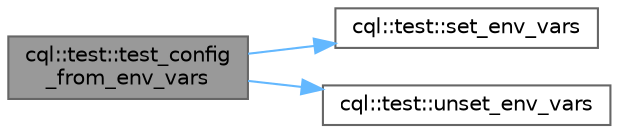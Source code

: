 digraph "cql::test::test_config_from_env_vars"
{
 // INTERACTIVE_SVG=YES
 // LATEX_PDF_SIZE
  bgcolor="transparent";
  edge [fontname=Helvetica,fontsize=10,labelfontname=Helvetica,labelfontsize=10];
  node [fontname=Helvetica,fontsize=10,shape=box,height=0.2,width=0.4];
  rankdir="LR";
  Node1 [id="Node000001",label="cql::test::test_config\l_from_env_vars",height=0.2,width=0.4,color="gray40", fillcolor="grey60", style="filled", fontcolor="black",tooltip="Test loading configuration from environment variables."];
  Node1 -> Node2 [id="edge1_Node000001_Node000002",color="steelblue1",style="solid",tooltip=" "];
  Node2 [id="Node000002",label="cql::test::set_env_vars",height=0.2,width=0.4,color="grey40", fillcolor="white", style="filled",URL="$namespacecql_1_1test.html#a6546a58994b858292ead6dcd2336cc63",tooltip="Helper function to set environment variables."];
  Node1 -> Node3 [id="edge2_Node000001_Node000003",color="steelblue1",style="solid",tooltip=" "];
  Node3 [id="Node000003",label="cql::test::unset_env_vars",height=0.2,width=0.4,color="grey40", fillcolor="white", style="filled",URL="$namespacecql_1_1test.html#a2181f19597ee7f23b09f1e36602fe530",tooltip="Helper function to unset environment variables."];
}
